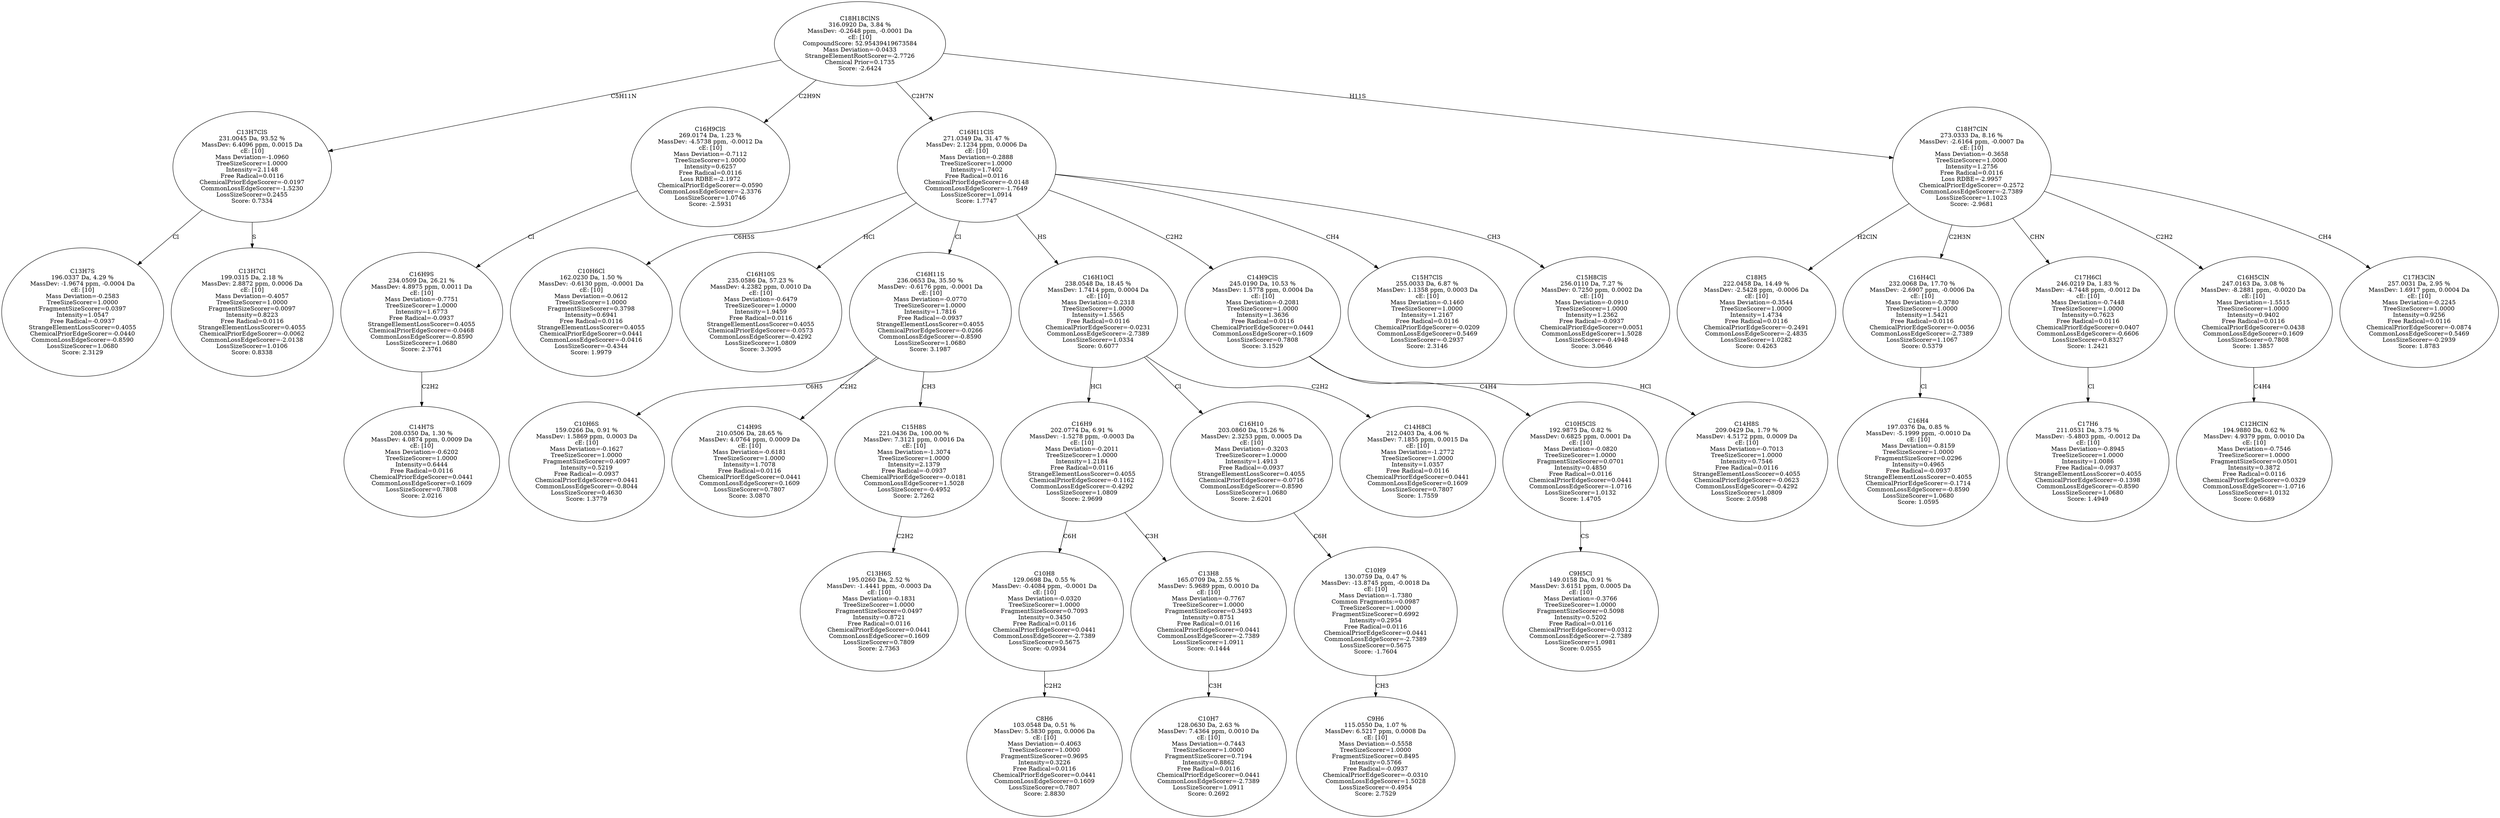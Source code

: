 strict digraph {
v1 [label="C13H7S\n196.0337 Da, 4.29 %\nMassDev: -1.9674 ppm, -0.0004 Da\ncE: [10]\nMass Deviation=-0.2583\nTreeSizeScorer=1.0000\nFragmentSizeScorer=0.0397\nIntensity=1.0547\nFree Radical=-0.0937\nStrangeElementLossScorer=0.4055\nChemicalPriorEdgeScorer=-0.0440\nCommonLossEdgeScorer=-0.8590\nLossSizeScorer=1.0680\nScore: 2.3129"];
v2 [label="C13H7Cl\n199.0315 Da, 2.18 %\nMassDev: 2.8872 ppm, 0.0006 Da\ncE: [10]\nMass Deviation=-0.4057\nTreeSizeScorer=1.0000\nFragmentSizeScorer=0.0097\nIntensity=0.8223\nFree Radical=0.0116\nStrangeElementLossScorer=0.4055\nChemicalPriorEdgeScorer=-0.0062\nCommonLossEdgeScorer=-2.0138\nLossSizeScorer=1.0106\nScore: 0.8338"];
v3 [label="C13H7ClS\n231.0045 Da, 93.52 %\nMassDev: 6.4096 ppm, 0.0015 Da\ncE: [10]\nMass Deviation=-1.0960\nTreeSizeScorer=1.0000\nIntensity=2.1148\nFree Radical=0.0116\nChemicalPriorEdgeScorer=-0.0197\nCommonLossEdgeScorer=-1.5230\nLossSizeScorer=0.2455\nScore: 0.7334"];
v4 [label="C14H7S\n208.0350 Da, 1.30 %\nMassDev: 4.0874 ppm, 0.0009 Da\ncE: [10]\nMass Deviation=-0.6202\nTreeSizeScorer=1.0000\nIntensity=0.6444\nFree Radical=0.0116\nChemicalPriorEdgeScorer=0.0441\nCommonLossEdgeScorer=0.1609\nLossSizeScorer=0.7808\nScore: 2.0216"];
v5 [label="C16H9S\n234.0509 Da, 26.21 %\nMassDev: 4.8975 ppm, 0.0011 Da\ncE: [10]\nMass Deviation=-0.7751\nTreeSizeScorer=1.0000\nIntensity=1.6773\nFree Radical=-0.0937\nStrangeElementLossScorer=0.4055\nChemicalPriorEdgeScorer=-0.0468\nCommonLossEdgeScorer=-0.8590\nLossSizeScorer=1.0680\nScore: 2.3761"];
v6 [label="C16H9ClS\n269.0174 Da, 1.23 %\nMassDev: -4.5738 ppm, -0.0012 Da\ncE: [10]\nMass Deviation=-0.7112\nTreeSizeScorer=1.0000\nIntensity=0.6257\nFree Radical=0.0116\nLoss RDBE=-2.1972\nChemicalPriorEdgeScorer=-0.0590\nCommonLossEdgeScorer=-2.3376\nLossSizeScorer=1.0746\nScore: -2.5931"];
v7 [label="C10H6Cl\n162.0230 Da, 1.50 %\nMassDev: -0.6130 ppm, -0.0001 Da\ncE: [10]\nMass Deviation=-0.0612\nTreeSizeScorer=1.0000\nFragmentSizeScorer=0.3798\nIntensity=0.6941\nFree Radical=0.0116\nStrangeElementLossScorer=0.4055\nChemicalPriorEdgeScorer=0.0441\nCommonLossEdgeScorer=-0.0416\nLossSizeScorer=-0.4344\nScore: 1.9979"];
v8 [label="C16H10S\n235.0586 Da, 57.23 %\nMassDev: 4.2382 ppm, 0.0010 Da\ncE: [10]\nMass Deviation=-0.6479\nTreeSizeScorer=1.0000\nIntensity=1.9459\nFree Radical=0.0116\nStrangeElementLossScorer=0.4055\nChemicalPriorEdgeScorer=-0.0573\nCommonLossEdgeScorer=-0.4292\nLossSizeScorer=1.0809\nScore: 3.3095"];
v9 [label="C10H6S\n159.0266 Da, 0.91 %\nMassDev: 1.5869 ppm, 0.0003 Da\ncE: [10]\nMass Deviation=-0.1627\nTreeSizeScorer=1.0000\nFragmentSizeScorer=0.4097\nIntensity=0.5219\nFree Radical=-0.0937\nChemicalPriorEdgeScorer=0.0441\nCommonLossEdgeScorer=-0.8044\nLossSizeScorer=0.4630\nScore: 1.3779"];
v10 [label="C14H9S\n210.0506 Da, 28.65 %\nMassDev: 4.0764 ppm, 0.0009 Da\ncE: [10]\nMass Deviation=-0.6181\nTreeSizeScorer=1.0000\nIntensity=1.7078\nFree Radical=0.0116\nChemicalPriorEdgeScorer=0.0441\nCommonLossEdgeScorer=0.1609\nLossSizeScorer=0.7807\nScore: 3.0870"];
v11 [label="C13H6S\n195.0260 Da, 2.52 %\nMassDev: -1.4441 ppm, -0.0003 Da\ncE: [10]\nMass Deviation=-0.1831\nTreeSizeScorer=1.0000\nFragmentSizeScorer=0.0497\nIntensity=0.8721\nFree Radical=0.0116\nChemicalPriorEdgeScorer=0.0441\nCommonLossEdgeScorer=0.1609\nLossSizeScorer=0.7809\nScore: 2.7363"];
v12 [label="C15H8S\n221.0436 Da, 100.00 %\nMassDev: 7.3121 ppm, 0.0016 Da\ncE: [10]\nMass Deviation=-1.3074\nTreeSizeScorer=1.0000\nIntensity=2.1379\nFree Radical=-0.0937\nChemicalPriorEdgeScorer=-0.0181\nCommonLossEdgeScorer=1.5028\nLossSizeScorer=-0.4952\nScore: 2.7262"];
v13 [label="C16H11S\n236.0653 Da, 35.50 %\nMassDev: -0.6176 ppm, -0.0001 Da\ncE: [10]\nMass Deviation=-0.0770\nTreeSizeScorer=1.0000\nIntensity=1.7816\nFree Radical=-0.0937\nStrangeElementLossScorer=0.4055\nChemicalPriorEdgeScorer=-0.0266\nCommonLossEdgeScorer=-0.8590\nLossSizeScorer=1.0680\nScore: 3.1987"];
v14 [label="C8H6\n103.0548 Da, 0.51 %\nMassDev: 5.5830 ppm, 0.0006 Da\ncE: [10]\nMass Deviation=-0.4063\nTreeSizeScorer=1.0000\nFragmentSizeScorer=0.9695\nIntensity=0.3226\nFree Radical=0.0116\nChemicalPriorEdgeScorer=0.0441\nCommonLossEdgeScorer=0.1609\nLossSizeScorer=0.7807\nScore: 2.8830"];
v15 [label="C10H8\n129.0698 Da, 0.55 %\nMassDev: -0.4084 ppm, -0.0001 Da\ncE: [10]\nMass Deviation=-0.0320\nTreeSizeScorer=1.0000\nFragmentSizeScorer=0.7093\nIntensity=0.3450\nFree Radical=0.0116\nChemicalPriorEdgeScorer=0.0441\nCommonLossEdgeScorer=-2.7389\nLossSizeScorer=0.5675\nScore: -0.0934"];
v16 [label="C10H7\n128.0630 Da, 2.63 %\nMassDev: 7.4364 ppm, 0.0010 Da\ncE: [10]\nMass Deviation=-0.7443\nTreeSizeScorer=1.0000\nFragmentSizeScorer=0.7194\nIntensity=0.8862\nFree Radical=0.0116\nChemicalPriorEdgeScorer=0.0441\nCommonLossEdgeScorer=-2.7389\nLossSizeScorer=1.0911\nScore: 0.2692"];
v17 [label="C13H8\n165.0709 Da, 2.55 %\nMassDev: 5.9689 ppm, 0.0010 Da\ncE: [10]\nMass Deviation=-0.7767\nTreeSizeScorer=1.0000\nFragmentSizeScorer=0.3493\nIntensity=0.8751\nFree Radical=0.0116\nChemicalPriorEdgeScorer=0.0441\nCommonLossEdgeScorer=-2.7389\nLossSizeScorer=1.0911\nScore: -0.1444"];
v18 [label="C16H9\n202.0774 Da, 6.91 %\nMassDev: -1.5278 ppm, -0.0003 Da\ncE: [10]\nMass Deviation=-0.2011\nTreeSizeScorer=1.0000\nIntensity=1.2184\nFree Radical=0.0116\nStrangeElementLossScorer=0.4055\nChemicalPriorEdgeScorer=-0.1162\nCommonLossEdgeScorer=-0.4292\nLossSizeScorer=1.0809\nScore: 2.9699"];
v19 [label="C9H6\n115.0550 Da, 1.07 %\nMassDev: 6.5217 ppm, 0.0008 Da\ncE: [10]\nMass Deviation=-0.5558\nTreeSizeScorer=1.0000\nFragmentSizeScorer=0.8495\nIntensity=0.5766\nFree Radical=-0.0937\nChemicalPriorEdgeScorer=-0.0310\nCommonLossEdgeScorer=1.5028\nLossSizeScorer=-0.4954\nScore: 2.7529"];
v20 [label="C10H9\n130.0759 Da, 0.47 %\nMassDev: -13.8745 ppm, -0.0018 Da\ncE: [10]\nMass Deviation=-1.7380\nCommon Fragments:=0.0987\nTreeSizeScorer=1.0000\nFragmentSizeScorer=0.6992\nIntensity=0.2954\nFree Radical=0.0116\nChemicalPriorEdgeScorer=0.0441\nCommonLossEdgeScorer=-2.7389\nLossSizeScorer=0.5675\nScore: -1.7604"];
v21 [label="C16H10\n203.0860 Da, 15.26 %\nMassDev: 2.3253 ppm, 0.0005 Da\ncE: [10]\nMass Deviation=-0.3203\nTreeSizeScorer=1.0000\nIntensity=1.4913\nFree Radical=-0.0937\nStrangeElementLossScorer=0.4055\nChemicalPriorEdgeScorer=-0.0716\nCommonLossEdgeScorer=-0.8590\nLossSizeScorer=1.0680\nScore: 2.6201"];
v22 [label="C14H8Cl\n212.0403 Da, 4.06 %\nMassDev: 7.1855 ppm, 0.0015 Da\ncE: [10]\nMass Deviation=-1.2772\nTreeSizeScorer=1.0000\nIntensity=1.0357\nFree Radical=0.0116\nChemicalPriorEdgeScorer=0.0441\nCommonLossEdgeScorer=0.1609\nLossSizeScorer=0.7807\nScore: 1.7559"];
v23 [label="C16H10Cl\n238.0548 Da, 18.45 %\nMassDev: 1.7414 ppm, 0.0004 Da\ncE: [10]\nMass Deviation=-0.2318\nTreeSizeScorer=1.0000\nIntensity=1.5565\nFree Radical=0.0116\nChemicalPriorEdgeScorer=-0.0231\nCommonLossEdgeScorer=-2.7389\nLossSizeScorer=1.0334\nScore: 0.6077"];
v24 [label="C9H5Cl\n149.0158 Da, 0.91 %\nMassDev: 3.6151 ppm, 0.0005 Da\ncE: [10]\nMass Deviation=-0.3766\nTreeSizeScorer=1.0000\nFragmentSizeScorer=0.5098\nIntensity=0.5202\nFree Radical=0.0116\nChemicalPriorEdgeScorer=0.0312\nCommonLossEdgeScorer=-2.7389\nLossSizeScorer=1.0981\nScore: 0.0555"];
v25 [label="C10H5ClS\n192.9875 Da, 0.82 %\nMassDev: 0.6825 ppm, 0.0001 Da\ncE: [10]\nMass Deviation=-0.0820\nTreeSizeScorer=1.0000\nFragmentSizeScorer=0.0701\nIntensity=0.4850\nFree Radical=0.0116\nChemicalPriorEdgeScorer=0.0441\nCommonLossEdgeScorer=-1.0716\nLossSizeScorer=1.0132\nScore: 1.4705"];
v26 [label="C14H8S\n209.0429 Da, 1.79 %\nMassDev: 4.5172 ppm, 0.0009 Da\ncE: [10]\nMass Deviation=-0.7013\nTreeSizeScorer=1.0000\nIntensity=0.7546\nFree Radical=0.0116\nStrangeElementLossScorer=0.4055\nChemicalPriorEdgeScorer=-0.0623\nCommonLossEdgeScorer=-0.4292\nLossSizeScorer=1.0809\nScore: 2.0598"];
v27 [label="C14H9ClS\n245.0190 Da, 10.53 %\nMassDev: 1.5778 ppm, 0.0004 Da\ncE: [10]\nMass Deviation=-0.2081\nTreeSizeScorer=1.0000\nIntensity=1.3636\nFree Radical=0.0116\nChemicalPriorEdgeScorer=0.0441\nCommonLossEdgeScorer=0.1609\nLossSizeScorer=0.7808\nScore: 3.1529"];
v28 [label="C15H7ClS\n255.0033 Da, 6.87 %\nMassDev: 1.1358 ppm, 0.0003 Da\ncE: [10]\nMass Deviation=-0.1460\nTreeSizeScorer=1.0000\nIntensity=1.2167\nFree Radical=0.0116\nChemicalPriorEdgeScorer=-0.0209\nCommonLossEdgeScorer=0.5469\nLossSizeScorer=-0.2937\nScore: 2.3146"];
v29 [label="C15H8ClS\n256.0110 Da, 7.27 %\nMassDev: 0.7250 ppm, 0.0002 Da\ncE: [10]\nMass Deviation=-0.0910\nTreeSizeScorer=1.0000\nIntensity=1.2362\nFree Radical=-0.0937\nChemicalPriorEdgeScorer=0.0051\nCommonLossEdgeScorer=1.5028\nLossSizeScorer=-0.4948\nScore: 3.0646"];
v30 [label="C16H11ClS\n271.0349 Da, 31.47 %\nMassDev: 2.1234 ppm, 0.0006 Da\ncE: [10]\nMass Deviation=-0.2888\nTreeSizeScorer=1.0000\nIntensity=1.7402\nFree Radical=0.0116\nChemicalPriorEdgeScorer=-0.0148\nCommonLossEdgeScorer=-1.7649\nLossSizeScorer=1.0914\nScore: 1.7747"];
v31 [label="C18H5\n222.0458 Da, 14.49 %\nMassDev: -2.5428 ppm, -0.0006 Da\ncE: [10]\nMass Deviation=-0.3544\nTreeSizeScorer=1.0000\nIntensity=1.4734\nFree Radical=0.0116\nChemicalPriorEdgeScorer=-0.2491\nCommonLossEdgeScorer=-2.4835\nLossSizeScorer=1.0282\nScore: 0.4263"];
v32 [label="C16H4\n197.0376 Da, 0.85 %\nMassDev: -5.1999 ppm, -0.0010 Da\ncE: [10]\nMass Deviation=-0.8159\nTreeSizeScorer=1.0000\nFragmentSizeScorer=0.0296\nIntensity=0.4965\nFree Radical=-0.0937\nStrangeElementLossScorer=0.4055\nChemicalPriorEdgeScorer=-0.1714\nCommonLossEdgeScorer=-0.8590\nLossSizeScorer=1.0680\nScore: 1.0595"];
v33 [label="C16H4Cl\n232.0068 Da, 17.70 %\nMassDev: -2.6907 ppm, -0.0006 Da\ncE: [10]\nMass Deviation=-0.3780\nTreeSizeScorer=1.0000\nIntensity=1.5421\nFree Radical=0.0116\nChemicalPriorEdgeScorer=-0.0056\nCommonLossEdgeScorer=-2.7389\nLossSizeScorer=1.1067\nScore: 0.5379"];
v34 [label="C17H6\n211.0531 Da, 3.75 %\nMassDev: -5.4803 ppm, -0.0012 Da\ncE: [10]\nMass Deviation=-0.8945\nTreeSizeScorer=1.0000\nIntensity=1.0086\nFree Radical=-0.0937\nStrangeElementLossScorer=0.4055\nChemicalPriorEdgeScorer=-0.1398\nCommonLossEdgeScorer=-0.8590\nLossSizeScorer=1.0680\nScore: 1.4949"];
v35 [label="C17H6Cl\n246.0219 Da, 1.83 %\nMassDev: -4.7448 ppm, -0.0012 Da\ncE: [10]\nMass Deviation=-0.7448\nTreeSizeScorer=1.0000\nIntensity=0.7623\nFree Radical=0.0116\nChemicalPriorEdgeScorer=0.0407\nCommonLossEdgeScorer=-0.6606\nLossSizeScorer=0.8327\nScore: 1.2421"];
v36 [label="C12HClN\n194.9880 Da, 0.62 %\nMassDev: 4.9379 ppm, 0.0010 Da\ncE: [10]\nMass Deviation=-0.7546\nTreeSizeScorer=1.0000\nFragmentSizeScorer=0.0501\nIntensity=0.3872\nFree Radical=0.0116\nChemicalPriorEdgeScorer=0.0329\nCommonLossEdgeScorer=-1.0716\nLossSizeScorer=1.0132\nScore: 0.6689"];
v37 [label="C16H5ClN\n247.0163 Da, 3.08 %\nMassDev: -8.2881 ppm, -0.0020 Da\ncE: [10]\nMass Deviation=-1.5515\nTreeSizeScorer=1.0000\nIntensity=0.9402\nFree Radical=0.0116\nChemicalPriorEdgeScorer=0.0438\nCommonLossEdgeScorer=0.1609\nLossSizeScorer=0.7808\nScore: 1.3857"];
v38 [label="C17H3ClN\n257.0031 Da, 2.95 %\nMassDev: 1.6917 ppm, 0.0004 Da\ncE: [10]\nMass Deviation=-0.2245\nTreeSizeScorer=1.0000\nIntensity=0.9256\nFree Radical=0.0116\nChemicalPriorEdgeScorer=-0.0874\nCommonLossEdgeScorer=0.5469\nLossSizeScorer=-0.2939\nScore: 1.8783"];
v39 [label="C18H7ClN\n273.0333 Da, 8.16 %\nMassDev: -2.6164 ppm, -0.0007 Da\ncE: [10]\nMass Deviation=-0.3658\nTreeSizeScorer=1.0000\nIntensity=1.2756\nFree Radical=0.0116\nLoss RDBE=-2.9957\nChemicalPriorEdgeScorer=-0.2572\nCommonLossEdgeScorer=-2.7389\nLossSizeScorer=1.1023\nScore: -2.9681"];
v40 [label="C18H18ClNS\n316.0920 Da, 3.84 %\nMassDev: -0.2648 ppm, -0.0001 Da\ncE: [10]\nCompoundScore: 52.95439419673584\nMass Deviation=-0.0433\nStrangeElementRootScorer=-2.7726\nChemical Prior=0.1735\nScore: -2.6424"];
v3 -> v1 [label="Cl"];
v3 -> v2 [label="S"];
v40 -> v3 [label="C5H11N"];
v5 -> v4 [label="C2H2"];
v6 -> v5 [label="Cl"];
v40 -> v6 [label="C2H9N"];
v30 -> v7 [label="C6H5S"];
v30 -> v8 [label="HCl"];
v13 -> v9 [label="C6H5"];
v13 -> v10 [label="C2H2"];
v12 -> v11 [label="C2H2"];
v13 -> v12 [label="CH3"];
v30 -> v13 [label="Cl"];
v15 -> v14 [label="C2H2"];
v18 -> v15 [label="C6H"];
v17 -> v16 [label="C3H"];
v18 -> v17 [label="C3H"];
v23 -> v18 [label="HCl"];
v20 -> v19 [label="CH3"];
v21 -> v20 [label="C6H"];
v23 -> v21 [label="Cl"];
v23 -> v22 [label="C2H2"];
v30 -> v23 [label="HS"];
v25 -> v24 [label="CS"];
v27 -> v25 [label="C4H4"];
v27 -> v26 [label="HCl"];
v30 -> v27 [label="C2H2"];
v30 -> v28 [label="CH4"];
v30 -> v29 [label="CH3"];
v40 -> v30 [label="C2H7N"];
v39 -> v31 [label="H2ClN"];
v33 -> v32 [label="Cl"];
v39 -> v33 [label="C2H3N"];
v35 -> v34 [label="Cl"];
v39 -> v35 [label="CHN"];
v37 -> v36 [label="C4H4"];
v39 -> v37 [label="C2H2"];
v39 -> v38 [label="CH4"];
v40 -> v39 [label="H11S"];
}